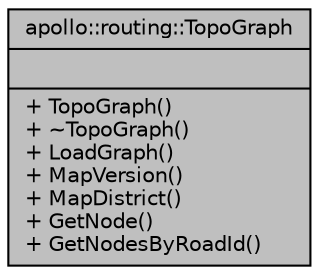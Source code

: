 digraph "apollo::routing::TopoGraph"
{
  edge [fontname="Helvetica",fontsize="10",labelfontname="Helvetica",labelfontsize="10"];
  node [fontname="Helvetica",fontsize="10",shape=record];
  Node1 [label="{apollo::routing::TopoGraph\n||+ TopoGraph()\l+ ~TopoGraph()\l+ LoadGraph()\l+ MapVersion()\l+ MapDistrict()\l+ GetNode()\l+ GetNodesByRoadId()\l}",height=0.2,width=0.4,color="black", fillcolor="grey75", style="filled" fontcolor="black"];
}
